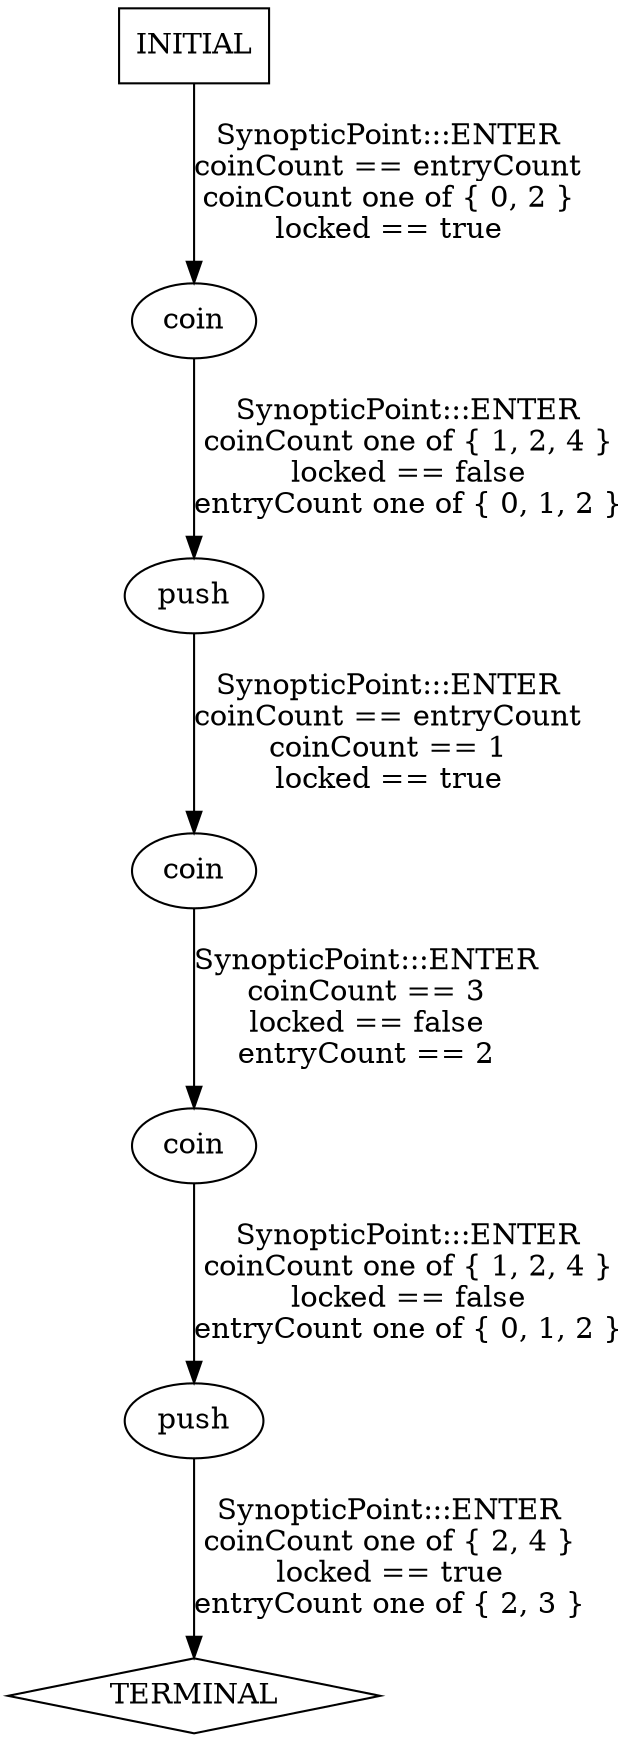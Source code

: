digraph G {
  0 [label="coin"];
  1 [label="coin"];
  2 [label="coin"];
  3 [label="push"];
  4 [label="push"];
  5 [label="TERMINAL",shape=diamond];
  6 [label="INITIAL",shape=box];
0->3 [label="SynopticPoint:::ENTER\ncoinCount one of { 1, 2, 4 }\nlocked == false\nentryCount one of { 0, 1, 2 }\n"];
1->2 [label="SynopticPoint:::ENTER\ncoinCount == 3\nlocked == false\nentryCount == 2\n"];
2->4 [label="SynopticPoint:::ENTER\ncoinCount one of { 1, 2, 4 }\nlocked == false\nentryCount one of { 0, 1, 2 }\n"];
3->1 [label="SynopticPoint:::ENTER\ncoinCount == entryCount\ncoinCount == 1\nlocked == true\n"];
4->5 [label="SynopticPoint:::ENTER\ncoinCount one of { 2, 4 }\nlocked == true\nentryCount one of { 2, 3 }\n"];
6->0 [label="SynopticPoint:::ENTER\ncoinCount == entryCount\ncoinCount one of { 0, 2 }\nlocked == true\n"];
}
